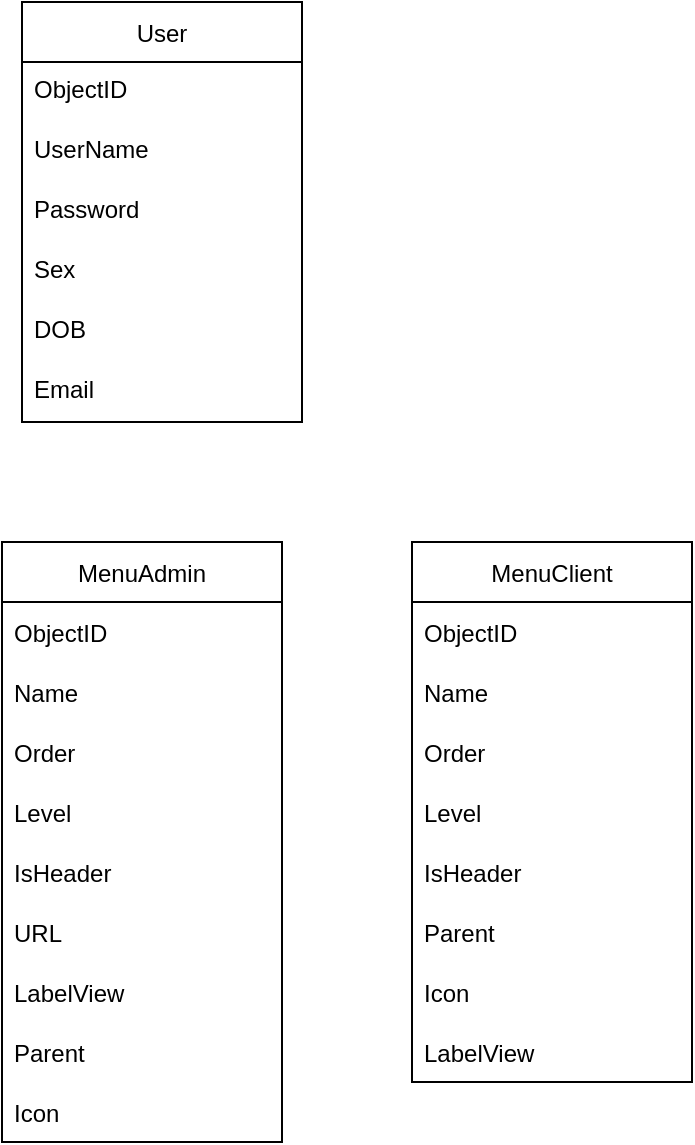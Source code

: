 <mxfile version="20.2.8" type="device"><diagram id="9KACUhpsHCOFmQkvdYIT" name="Page-1"><mxGraphModel dx="1422" dy="754" grid="1" gridSize="10" guides="1" tooltips="1" connect="1" arrows="1" fold="1" page="1" pageScale="1" pageWidth="850" pageHeight="1100" math="0" shadow="0"><root><mxCell id="0"/><mxCell id="1" parent="0"/><mxCell id="pkG-BoWIUoiV_WbQe9U1-2" value="User" style="swimlane;fontStyle=0;childLayout=stackLayout;horizontal=1;startSize=30;horizontalStack=0;resizeParent=1;resizeParentMax=0;resizeLast=0;collapsible=1;marginBottom=0;" vertex="1" parent="1"><mxGeometry x="90" y="50" width="140" height="210" as="geometry"><mxRectangle x="70" y="100" width="70" height="30" as="alternateBounds"/></mxGeometry></mxCell><mxCell id="pkG-BoWIUoiV_WbQe9U1-3" value="ObjectID" style="text;strokeColor=none;fillColor=none;align=left;verticalAlign=top;spacingLeft=4;spacingRight=4;overflow=hidden;points=[[0,0.5],[1,0.5]];portConstraint=eastwest;rotatable=0;" vertex="1" parent="pkG-BoWIUoiV_WbQe9U1-2"><mxGeometry y="30" width="140" height="30" as="geometry"/></mxCell><mxCell id="pkG-BoWIUoiV_WbQe9U1-4" value="UserName" style="text;strokeColor=none;fillColor=none;align=left;verticalAlign=top;spacingLeft=4;spacingRight=4;overflow=hidden;points=[[0,0.5],[1,0.5]];portConstraint=eastwest;rotatable=0;" vertex="1" parent="pkG-BoWIUoiV_WbQe9U1-2"><mxGeometry y="60" width="140" height="30" as="geometry"/></mxCell><mxCell id="pkG-BoWIUoiV_WbQe9U1-5" value="Password&#10;" style="text;strokeColor=none;fillColor=none;align=left;verticalAlign=top;spacingLeft=4;spacingRight=4;overflow=hidden;points=[[0,0.5],[1,0.5]];portConstraint=eastwest;rotatable=0;" vertex="1" parent="pkG-BoWIUoiV_WbQe9U1-2"><mxGeometry y="90" width="140" height="30" as="geometry"/></mxCell><mxCell id="pkG-BoWIUoiV_WbQe9U1-6" value="Sex" style="text;strokeColor=none;fillColor=none;align=left;verticalAlign=top;spacingLeft=4;spacingRight=4;overflow=hidden;points=[[0,0.5],[1,0.5]];portConstraint=eastwest;rotatable=0;" vertex="1" parent="pkG-BoWIUoiV_WbQe9U1-2"><mxGeometry y="120" width="140" height="30" as="geometry"/></mxCell><mxCell id="pkG-BoWIUoiV_WbQe9U1-7" value="DOB&#10;" style="text;strokeColor=none;fillColor=none;align=left;verticalAlign=top;spacingLeft=4;spacingRight=4;overflow=hidden;points=[[0,0.5],[1,0.5]];portConstraint=eastwest;rotatable=0;" vertex="1" parent="pkG-BoWIUoiV_WbQe9U1-2"><mxGeometry y="150" width="140" height="30" as="geometry"/></mxCell><mxCell id="pkG-BoWIUoiV_WbQe9U1-8" value="Email&#10;" style="text;strokeColor=none;fillColor=none;align=left;verticalAlign=top;spacingLeft=4;spacingRight=4;overflow=hidden;points=[[0,0.5],[1,0.5]];portConstraint=eastwest;rotatable=0;" vertex="1" parent="pkG-BoWIUoiV_WbQe9U1-2"><mxGeometry y="180" width="140" height="30" as="geometry"/></mxCell><mxCell id="pkG-BoWIUoiV_WbQe9U1-9" value="MenuAdmin" style="swimlane;fontStyle=0;childLayout=stackLayout;horizontal=1;startSize=30;horizontalStack=0;resizeParent=1;resizeParentMax=0;resizeLast=0;collapsible=1;marginBottom=0;" vertex="1" parent="1"><mxGeometry x="80" y="320" width="140" height="300" as="geometry"/></mxCell><mxCell id="pkG-BoWIUoiV_WbQe9U1-10" value="ObjectID" style="text;strokeColor=none;fillColor=none;align=left;verticalAlign=middle;spacingLeft=4;spacingRight=4;overflow=hidden;points=[[0,0.5],[1,0.5]];portConstraint=eastwest;rotatable=0;" vertex="1" parent="pkG-BoWIUoiV_WbQe9U1-9"><mxGeometry y="30" width="140" height="30" as="geometry"/></mxCell><mxCell id="pkG-BoWIUoiV_WbQe9U1-11" value="Name" style="text;strokeColor=none;fillColor=none;align=left;verticalAlign=middle;spacingLeft=4;spacingRight=4;overflow=hidden;points=[[0,0.5],[1,0.5]];portConstraint=eastwest;rotatable=0;" vertex="1" parent="pkG-BoWIUoiV_WbQe9U1-9"><mxGeometry y="60" width="140" height="30" as="geometry"/></mxCell><mxCell id="pkG-BoWIUoiV_WbQe9U1-12" value="Order" style="text;strokeColor=none;fillColor=none;align=left;verticalAlign=middle;spacingLeft=4;spacingRight=4;overflow=hidden;points=[[0,0.5],[1,0.5]];portConstraint=eastwest;rotatable=0;" vertex="1" parent="pkG-BoWIUoiV_WbQe9U1-9"><mxGeometry y="90" width="140" height="30" as="geometry"/></mxCell><mxCell id="pkG-BoWIUoiV_WbQe9U1-13" value="Level" style="text;strokeColor=none;fillColor=none;align=left;verticalAlign=middle;spacingLeft=4;spacingRight=4;overflow=hidden;points=[[0,0.5],[1,0.5]];portConstraint=eastwest;rotatable=0;" vertex="1" parent="pkG-BoWIUoiV_WbQe9U1-9"><mxGeometry y="120" width="140" height="30" as="geometry"/></mxCell><mxCell id="pkG-BoWIUoiV_WbQe9U1-14" value="IsHeader" style="text;strokeColor=none;fillColor=none;align=left;verticalAlign=middle;spacingLeft=4;spacingRight=4;overflow=hidden;points=[[0,0.5],[1,0.5]];portConstraint=eastwest;rotatable=0;" vertex="1" parent="pkG-BoWIUoiV_WbQe9U1-9"><mxGeometry y="150" width="140" height="30" as="geometry"/></mxCell><mxCell id="pkG-BoWIUoiV_WbQe9U1-15" value="URL" style="text;strokeColor=none;fillColor=none;align=left;verticalAlign=middle;spacingLeft=4;spacingRight=4;overflow=hidden;points=[[0,0.5],[1,0.5]];portConstraint=eastwest;rotatable=0;" vertex="1" parent="pkG-BoWIUoiV_WbQe9U1-9"><mxGeometry y="180" width="140" height="30" as="geometry"/></mxCell><mxCell id="pkG-BoWIUoiV_WbQe9U1-16" value="LabelView" style="text;strokeColor=none;fillColor=none;align=left;verticalAlign=middle;spacingLeft=4;spacingRight=4;overflow=hidden;points=[[0,0.5],[1,0.5]];portConstraint=eastwest;rotatable=0;" vertex="1" parent="pkG-BoWIUoiV_WbQe9U1-9"><mxGeometry y="210" width="140" height="30" as="geometry"/></mxCell><mxCell id="pkG-BoWIUoiV_WbQe9U1-17" value="Parent" style="text;strokeColor=none;fillColor=none;align=left;verticalAlign=middle;spacingLeft=4;spacingRight=4;overflow=hidden;points=[[0,0.5],[1,0.5]];portConstraint=eastwest;rotatable=0;" vertex="1" parent="pkG-BoWIUoiV_WbQe9U1-9"><mxGeometry y="240" width="140" height="30" as="geometry"/></mxCell><mxCell id="pkG-BoWIUoiV_WbQe9U1-18" value="Icon" style="text;strokeColor=none;fillColor=none;align=left;verticalAlign=middle;spacingLeft=4;spacingRight=4;overflow=hidden;points=[[0,0.5],[1,0.5]];portConstraint=eastwest;rotatable=0;" vertex="1" parent="pkG-BoWIUoiV_WbQe9U1-9"><mxGeometry y="270" width="140" height="30" as="geometry"/></mxCell><mxCell id="pkG-BoWIUoiV_WbQe9U1-19" value="MenuClient" style="swimlane;fontStyle=0;childLayout=stackLayout;horizontal=1;startSize=30;horizontalStack=0;resizeParent=1;resizeParentMax=0;resizeLast=0;collapsible=1;marginBottom=0;" vertex="1" parent="1"><mxGeometry x="285" y="320" width="140" height="270" as="geometry"/></mxCell><mxCell id="pkG-BoWIUoiV_WbQe9U1-20" value="ObjectID" style="text;strokeColor=none;fillColor=none;align=left;verticalAlign=middle;spacingLeft=4;spacingRight=4;overflow=hidden;points=[[0,0.5],[1,0.5]];portConstraint=eastwest;rotatable=0;" vertex="1" parent="pkG-BoWIUoiV_WbQe9U1-19"><mxGeometry y="30" width="140" height="30" as="geometry"/></mxCell><mxCell id="pkG-BoWIUoiV_WbQe9U1-21" value="Name" style="text;strokeColor=none;fillColor=none;align=left;verticalAlign=middle;spacingLeft=4;spacingRight=4;overflow=hidden;points=[[0,0.5],[1,0.5]];portConstraint=eastwest;rotatable=0;" vertex="1" parent="pkG-BoWIUoiV_WbQe9U1-19"><mxGeometry y="60" width="140" height="30" as="geometry"/></mxCell><mxCell id="pkG-BoWIUoiV_WbQe9U1-22" value="Order" style="text;strokeColor=none;fillColor=none;align=left;verticalAlign=middle;spacingLeft=4;spacingRight=4;overflow=hidden;points=[[0,0.5],[1,0.5]];portConstraint=eastwest;rotatable=0;" vertex="1" parent="pkG-BoWIUoiV_WbQe9U1-19"><mxGeometry y="90" width="140" height="30" as="geometry"/></mxCell><mxCell id="pkG-BoWIUoiV_WbQe9U1-23" value="Level" style="text;strokeColor=none;fillColor=none;align=left;verticalAlign=middle;spacingLeft=4;spacingRight=4;overflow=hidden;points=[[0,0.5],[1,0.5]];portConstraint=eastwest;rotatable=0;" vertex="1" parent="pkG-BoWIUoiV_WbQe9U1-19"><mxGeometry y="120" width="140" height="30" as="geometry"/></mxCell><mxCell id="pkG-BoWIUoiV_WbQe9U1-24" value="IsHeader" style="text;strokeColor=none;fillColor=none;align=left;verticalAlign=middle;spacingLeft=4;spacingRight=4;overflow=hidden;points=[[0,0.5],[1,0.5]];portConstraint=eastwest;rotatable=0;" vertex="1" parent="pkG-BoWIUoiV_WbQe9U1-19"><mxGeometry y="150" width="140" height="30" as="geometry"/></mxCell><mxCell id="pkG-BoWIUoiV_WbQe9U1-25" value="Parent" style="text;strokeColor=none;fillColor=none;align=left;verticalAlign=middle;spacingLeft=4;spacingRight=4;overflow=hidden;points=[[0,0.5],[1,0.5]];portConstraint=eastwest;rotatable=0;" vertex="1" parent="pkG-BoWIUoiV_WbQe9U1-19"><mxGeometry y="180" width="140" height="30" as="geometry"/></mxCell><mxCell id="pkG-BoWIUoiV_WbQe9U1-26" value="Icon" style="text;strokeColor=none;fillColor=none;align=left;verticalAlign=middle;spacingLeft=4;spacingRight=4;overflow=hidden;points=[[0,0.5],[1,0.5]];portConstraint=eastwest;rotatable=0;" vertex="1" parent="pkG-BoWIUoiV_WbQe9U1-19"><mxGeometry y="210" width="140" height="30" as="geometry"/></mxCell><mxCell id="pkG-BoWIUoiV_WbQe9U1-27" value="LabelView" style="text;strokeColor=none;fillColor=none;align=left;verticalAlign=middle;spacingLeft=4;spacingRight=4;overflow=hidden;points=[[0,0.5],[1,0.5]];portConstraint=eastwest;rotatable=0;" vertex="1" parent="pkG-BoWIUoiV_WbQe9U1-19"><mxGeometry y="240" width="140" height="30" as="geometry"/></mxCell></root></mxGraphModel></diagram></mxfile>
